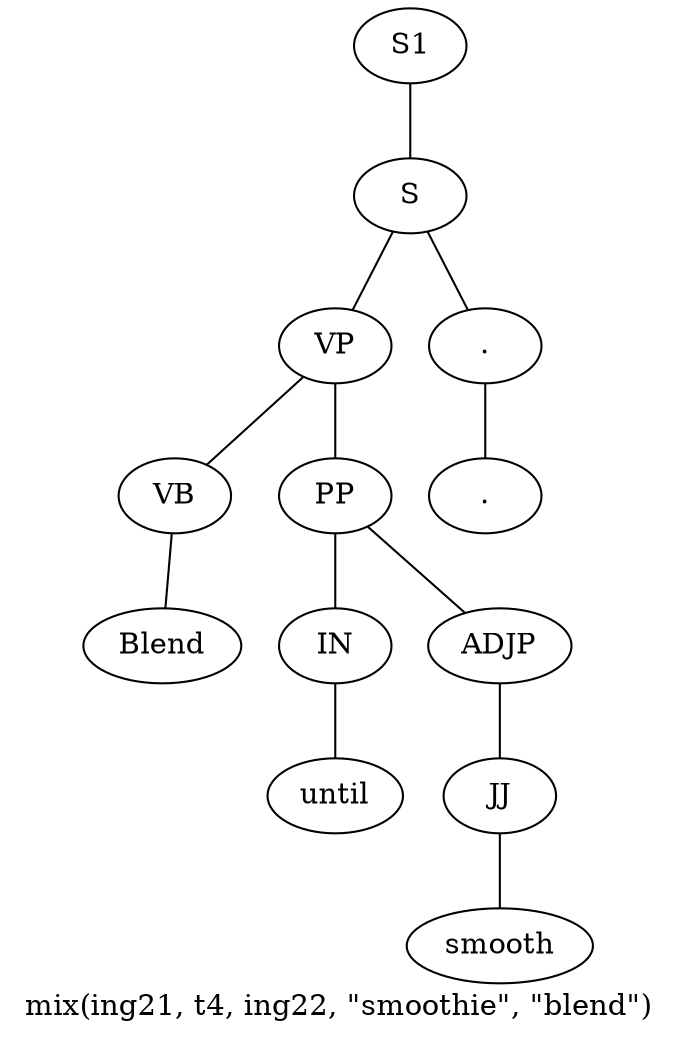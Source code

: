 graph SyntaxGraph {
	label = "mix(ing21, t4, ing22, \"smoothie\", \"blend\")";
	Node0 [label="S1"];
	Node1 [label="S"];
	Node2 [label="VP"];
	Node3 [label="VB"];
	Node4 [label="Blend"];
	Node5 [label="PP"];
	Node6 [label="IN"];
	Node7 [label="until"];
	Node8 [label="ADJP"];
	Node9 [label="JJ"];
	Node10 [label="smooth"];
	Node11 [label="."];
	Node12 [label="."];

	Node0 -- Node1;
	Node1 -- Node2;
	Node1 -- Node11;
	Node2 -- Node3;
	Node2 -- Node5;
	Node3 -- Node4;
	Node5 -- Node6;
	Node5 -- Node8;
	Node6 -- Node7;
	Node8 -- Node9;
	Node9 -- Node10;
	Node11 -- Node12;
}